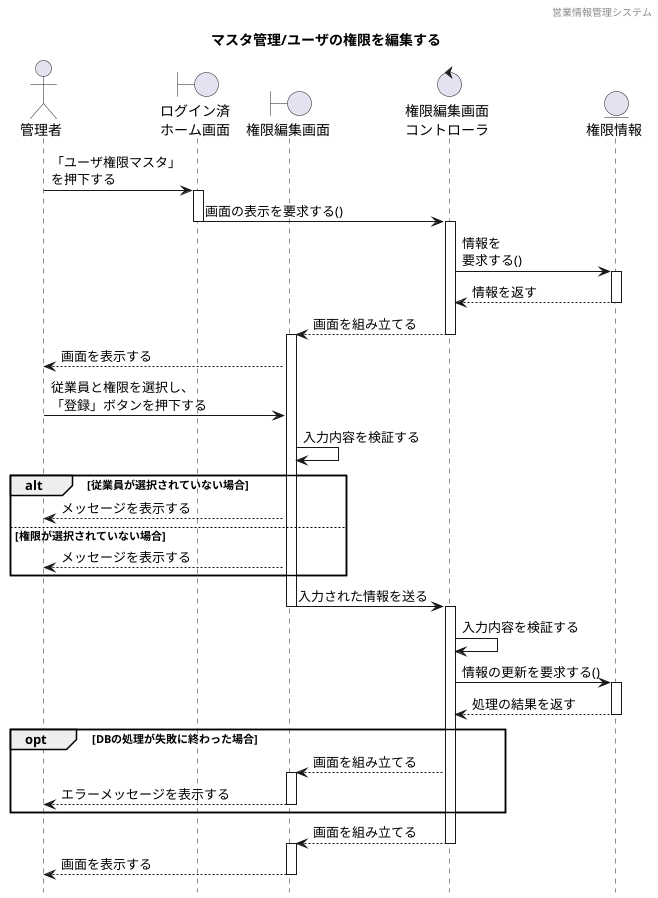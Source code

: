 @startuml sequence

hide footbox
header 営業情報管理システム
title マスタ管理/ユーザの権限を編集する

' actor "" as 
actor "管理者" as a1

' boundary "" as
boundary "ログイン済\nホーム画面" as b1
boundary "権限編集画面" as b2 

' control "" as
control "権限編集画面\nコントローラ" as c4

' entity "" as
entity "権限情報" as e1

a1 -> b1:「ユーザ権限マスタ」\nを押下する
activate b1
b1 -> c4 : 画面の表示を要求する()
deactivate b1
activate c4
c4 -> e1:情報を\n要求する()
activate e1
e1 --> c4:情報を返す
deactivate e1
c4 --> b2:画面を組み立てる
deactivate c4
activate b2
b2 --> a1 : 画面を表示する
a1 -> b2:従業員と権限を選択し、\n「登録」ボタンを押下する
b2 -> b2:入力内容を検証する
alt 従業員が選択されていない場合
b2 --> a1 : メッセージを表示する
else 権限が選択されていない場合
b2 --> a1 : メッセージを表示する
end
b2 -> c4:入力された情報を送る
deactivate b2
activate c4
c4 -> c4 : 入力内容を検証する
c4 -> e1:情報の更新を要求する()
activate e1
e1 --> c4 : 処理の結果を返す
deactivate e1
opt DBの処理が失敗に終わった場合
c4 --> b2 : 画面を組み立てる
activate b2
b2 --> a1 : エラーメッセージを表示する
deactivate b2
end
c4 --> b2 : 画面を組み立てる
deactivate c4
activate b2
b2 --> a1:画面を表示する
deactivate b2

@enduml